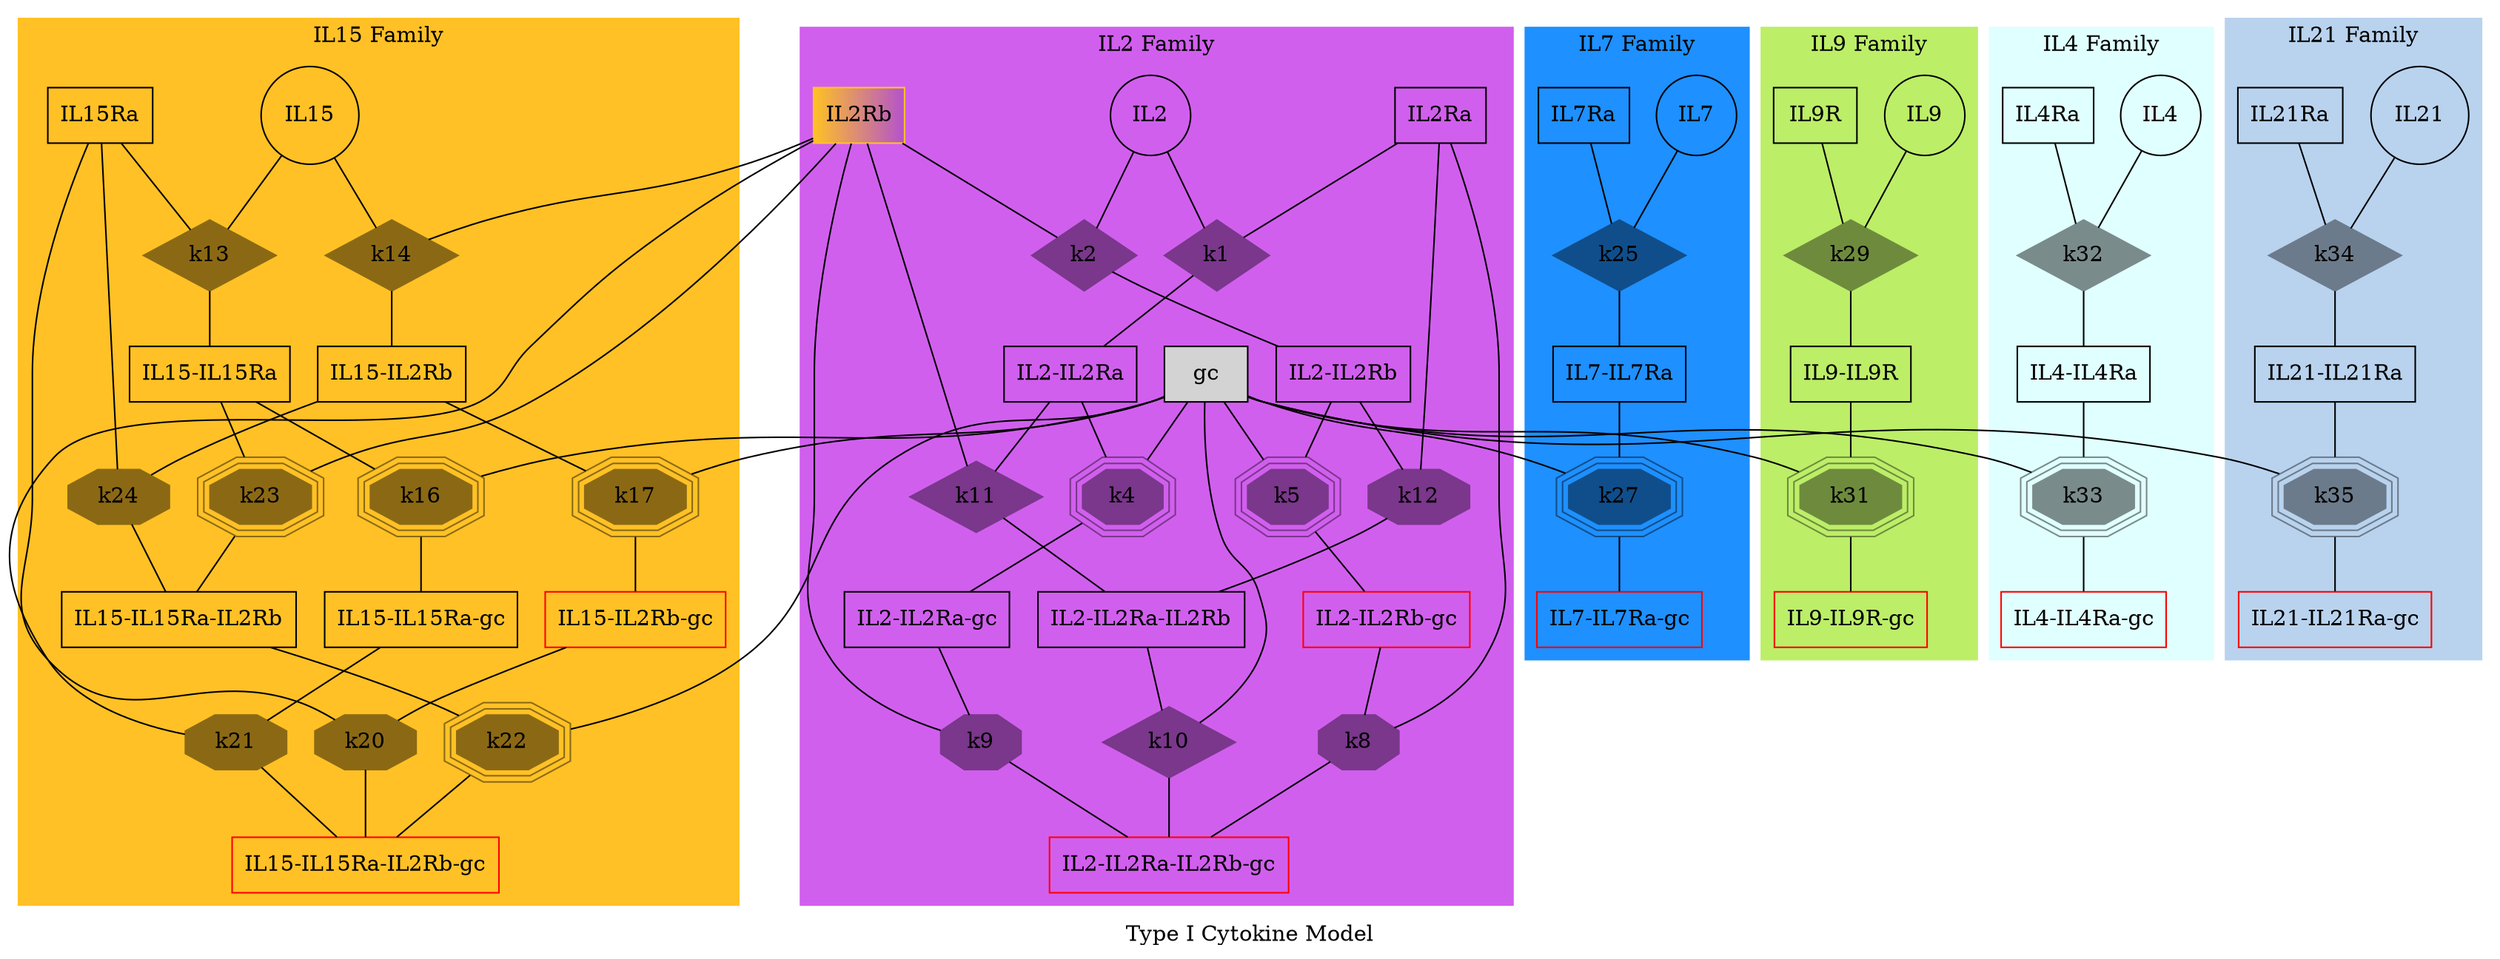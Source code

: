 ##"A few people in the field of genetics are using dot to draw "marriage node diagram"  pedigree drawings.  Here is one I have done of a test pedigree from the FTREE pedigree drawing package (Lion Share was a racehorse)." Contributed by David Duffy.

## Command to get the layout: "dot -Tpng thisfile > thisfile.png"
## documentation can be found at https://graphviz.gitlab.io/documentation/

digraph Ped_Lion_Share           {
# page = "8.2677165,11.692913";
ratio = "auto";
mincross = 2.0;
label = "Type I Cytokine Model";

"IL2"   [shape=circle ];
"IL2Ra" [shape=box   ];
"IL2Rb" [shape=box, style=filled, color="goldenrod1:mediumorchid3"    ];
"gc"    [shape=box, style=filled, BGCOLOR="white"  ];
"IL2-IL2Ra" [shape=box];
"IL2-IL2Rb" [shape=box];
"IL2-IL2Ra" [shape=box];
"IL2-IL2Ra" [shape=box];
"IL2-IL2Ra-IL2Rb" [shape=box ];
"IL2-IL2Ra-gc" [shape=box ];
"IL2-IL2Rb-gc" [shape=box, color=red ];
"IL2-IL2Ra-IL2Rb-gc" [shape=box, color=red ];

"IL15"  [shape=circle];
"IL15Ra"    [shape=box];
"IL15-IL15Ra"   [shape=box];
"IL15-IL2Rb"    [shape=box];
"IL15-IL15Ra-IL2Rb" [shape=box];
"IL15-IL15Ra-gc"    [shape=box];
"IL15-IL2Rb-gc" [shape=box, color=red];
"IL15-IL15Ra-IL2Rb-gc"  [shape=box, color=red];

"IL7"   [shape=circle];
"IL7Ra" [shape=box];
"IL7-IL7Ra" [shape=box];
"IL7-IL7Ra-gc"  [shape=box, color=red];

"IL9"   [shape=circle];
"IL9R" [shape=box    ];
"IL9-IL9R" [shape=box];
"IL9-IL9R-gc" [shape=box, color=red ];

"IL4"   [shape=circle];
"IL4Ra" [shape=box    ];
"IL4-IL4Ra" [shape=box];
"IL4-IL4Ra-gc" [shape=box, color=red ];

"IL21"   [shape=circle];
"IL21Ra" [shape=box    ];
"IL21-IL21Ra" [shape=box];
"IL21-IL21Ra-gc" [shape=box, color=red ];

subgraph cluster_IL2 {
    style=filled;
	color=mediumorchid2;
	node [style=filled,color=mediumorchid4];
    label= "IL2 Family"

    "k1" [shape=diamond,style=filled,height=.1,width=.1];
    "IL2" -> "k1" [dir=none,weight=1];
    "IL2Ra" -> "k1" [dir=none,weight=1];
    "k1" -> "IL2-IL2Ra" [dir=none, weight=2];

    "k2" [shape=diamond,style=filled,height=.1,width=.1];
    "IL2" -> "k2" [dir=none,weight=1];
    "IL2Rb" -> "k2" [dir=none,weight=1];
    "k2" -> "IL2-IL2Rb" [dir=none, weight=2];

    "k4" [shape=tripleoctagon,style=filled,height=.1,width=.1];
    "IL2-IL2Ra" -> "k4" [dir=none,weight=1];
    "gc" -> "k4" [dir=none,weight=1];
    "k4" -> "IL2-IL2Ra-gc" [dir=none, weight=2];

    "k5" [shape=tripleoctagon,style=filled,height=.1,width=.1];
    "IL2-IL2Rb" -> "k5" [dir=none,weight=1];
    "gc" -> "k5" [dir=none,weight=1];
    "k5" -> "IL2-IL2Rb-gc" [dir=none, weight=2];

    "k8" [shape=octagon,style=filled,height=.1,width=.1];
    "IL2-IL2Rb-gc" -> "k8" [dir=none,weight=1];
    "IL2Ra" -> "k8" [dir=none,weight=1];
    "k8" -> "IL2-IL2Ra-IL2Rb-gc" [dir=none, weight=2];

    "k9" [shape=octagon,style=filled,height=.1,width=.1];
    "IL2-IL2Ra-gc" -> "k9" [dir=none,weight=1];
    "IL2Rb" -> "k9" [dir=none,weight=1];
    "k9" -> "IL2-IL2Ra-IL2Rb-gc" [dir=none, weight=2];

    "k10" [shape=diamond,style=filled,height=.1,width=.1];
    "IL2-IL2Ra-IL2Rb" -> "k10" [dir=none,weight=1];
    "gc" -> "k10" [dir=none,weight=1];
    "k10" -> "IL2-IL2Ra-IL2Rb-gc" [dir=none, weight=2];

    "k11" [shape=diamond,style=filled,height=.1,width=.1];
    "IL2-IL2Ra" -> "k11" [dir=none,weight=1];
    "IL2Rb" -> "k11" [dir=none,weight=1];
    "k11" -> "IL2-IL2Ra-IL2Rb" [dir=none, weight=2];

    "k12" [shape=octagon,style=filled,height=.1,width=.1];
    "IL2-IL2Rb" -> "k12" [dir=none,weight=1];
    "IL2Ra" -> "k12" [dir=none,weight=1];
    "k12" -> "IL2-IL2Ra-IL2Rb" [dir=none, weight=2];
}

subgraph cluster_IL15 {
    style=filled;
	color=goldenrod1;
	node [style=filled,color=goldenrod4];
    label= "IL15 Family"

    "k13" [shape=diamond,style=filled,height=.1,width=.1];
    "IL15" -> "k13" [dir=none,weight=1];
    "IL15Ra" -> "k13" [dir=none,weight=1];
    "k13" -> "IL15-IL15Ra" [dir=none, weight=2];

    "k14" [shape=diamond,style=filled,height=.1,width=.1];
    "IL15" -> "k14" [dir=none,weight=1];
    "IL2Rb" -> "k14" [dir=none,weight=1];
    "k14" -> "IL15-IL2Rb" [dir=none, weight=2];

    "k16" [shape=tripleoctagon,style=filled,height=.1,width=.1];
    "IL15-IL15Ra" -> "k16" [dir=none,weight=1];
    "gc" -> "k16" [dir=none,weight=1];
    "k16" -> "IL15-IL15Ra-gc" [dir=none, weight=2];

    "k17" [shape=tripleoctagon,style=filled,height=.1,width=.1];
    "IL15-IL2Rb" -> "k17" [dir=none,weight=1];
    "gc" -> "k17" [dir=none,weight=1];
    "k17" -> "IL15-IL2Rb-gc" [dir=none, weight=2];

    "k20" [shape=octagon,style=filled,height=.1,width=.1];
    "IL15-IL2Rb-gc" -> "k20" [dir=none,weight=1];
    "IL15Ra" -> "k20" [dir=none,weight=1];
    "k20" -> "IL15-IL15Ra-IL2Rb-gc" [dir=none, weight=2];

    "k21" [shape=octagon,style=filled,height=.1,width=.1];
    "IL15-IL15Ra-gc" -> "k21" [dir=none,weight=1];
    "IL2Rb" -> "k21" [dir=none,weight=1];
    "k21" -> "IL15-IL15Ra-IL2Rb-gc" [dir=none, weight=2];

    "k22" [shape=tripleoctagon,style=filled,height=.1,width=.1];
    "IL15-IL15Ra-IL2Rb" -> "k22" [dir=none,weight=1];
    "gc" -> "k22" [dir=none,weight=1];
    "k22" -> "IL15-IL15Ra-IL2Rb-gc" [dir=none, weight=2];

    "k23" [shape=tripleoctagon,style=filled,height=.1,width=.1];
    "IL15-IL15Ra" -> "k23" [dir=none,weight=1];
    "IL2Rb" -> "k23" [dir=none,weight=1];
    "k23" -> "IL15-IL15Ra-IL2Rb" [dir=none, weight=2];

    "k24" [shape=octagon,style=filled,height=.1,width=.1];
    "IL15-IL2Rb" -> "k24" [dir=none,weight=1];
    "IL15Ra" -> "k24" [dir=none,weight=1];
    "k24" -> "IL15-IL15Ra-IL2Rb" [dir=none, weight=2];
    }

subgraph cluster_IL7 {
    style=filled;
	color=dodgerblue;
	node [style=filled,color=dodgerblue4];
    label= "IL7 Family"
    
    "k25" [shape=diamond,style=filled,height=.1,width=.1];
    "IL7" -> "k25" [dir=none,weight=1];
    "IL7Ra" -> "k25" [dir=none,weight=1];
    "k25" -> "IL7-IL7Ra" [dir=none, weight=2];

    "k27" [shape=tripleoctagon,style=filled,height=.1,width=.1];
    "IL7-IL7Ra" -> "k27" [dir=none,weight=1];
    "gc" -> "k27" [dir=none,weight=1];
    "k27" -> "IL7-IL7Ra-gc" [dir=none, weight=2];
}

subgraph cluster_IL9 {
    style=filled;
	color=darkolivegreen2;
	node [style=filled,color=darkolivegreen4];
    label= "IL9 Family"
    
    "k29" [shape=diamond,style=filled,height=.1,width=.1];
    "IL9" -> "k29" [dir=none,weight=1];
    "IL9R" -> "k29" [dir=none,weight=1];
    "k29" -> "IL9-IL9R" [dir=none, weight=2];

    "k31" [shape=tripleoctagon,style=filled,height=.1,width=.1];
    "IL9-IL9R" -> "k31" [dir=none,weight=1];
    "gc" -> "k31" [dir=none,weight=1];
    "k31" -> "IL9-IL9R-gc" [dir=none, weight=2];
}

subgraph cluster_IL4 {
    style=filled;
	color=lightcyan;
	node [style=filled,color=lightcyan4];
    label= "IL4 Family"
    
    "k32" [shape=diamond,style=filled,height=.1,width=.1];
    "IL4" -> "k32" [dir=none,weight=1];
    "IL4Ra" -> "k32" [dir=none,weight=1];
    "k32" -> "IL4-IL4Ra" [dir=none, weight=2];

    "k33" [shape=tripleoctagon,style=filled,height=.1,width=.1];
    "IL4-IL4Ra" -> "k33" [dir=none,weight=1];
    "gc" -> "k33" [dir=none,weight=1];
    "k33" -> "IL4-IL4Ra-gc" [dir=none, weight=2];
}
subgraph cluster_IL21 {
    style=filled;
	color=slategray2;
	node [style=filled,color=slategray4];
    label= "IL21 Family"
    
    "k34" [shape=diamond,style=filled,height=.1,width=.1];
    "IL21" -> "k34" [dir=none,weight=1];
    "IL21Ra" -> "k34" [dir=none,weight=1];
    "k34" -> "IL21-IL21Ra" [dir=none, weight=2];

    "k35" [shape=tripleoctagon,style=filled,height=.1,width=.1];
    "IL21-IL21Ra" -> "k35" [dir=none,weight=1];
    "gc" -> "k35" [dir=none,weight=1];
    "k35" -> "IL21-IL21Ra-gc" [dir=none, weight=2];
}
}
